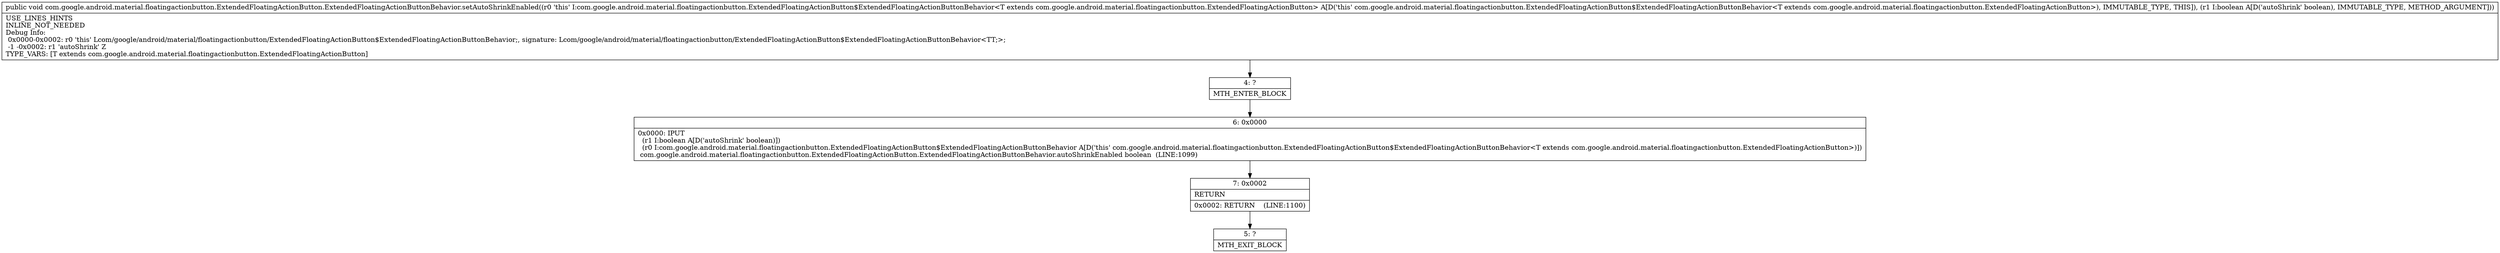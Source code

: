 digraph "CFG forcom.google.android.material.floatingactionbutton.ExtendedFloatingActionButton.ExtendedFloatingActionButtonBehavior.setAutoShrinkEnabled(Z)V" {
Node_4 [shape=record,label="{4\:\ ?|MTH_ENTER_BLOCK\l}"];
Node_6 [shape=record,label="{6\:\ 0x0000|0x0000: IPUT  \l  (r1 I:boolean A[D('autoShrink' boolean)])\l  (r0 I:com.google.android.material.floatingactionbutton.ExtendedFloatingActionButton$ExtendedFloatingActionButtonBehavior A[D('this' com.google.android.material.floatingactionbutton.ExtendedFloatingActionButton$ExtendedFloatingActionButtonBehavior\<T extends com.google.android.material.floatingactionbutton.ExtendedFloatingActionButton\>)])\l com.google.android.material.floatingactionbutton.ExtendedFloatingActionButton.ExtendedFloatingActionButtonBehavior.autoShrinkEnabled boolean  (LINE:1099)\l}"];
Node_7 [shape=record,label="{7\:\ 0x0002|RETURN\l|0x0002: RETURN    (LINE:1100)\l}"];
Node_5 [shape=record,label="{5\:\ ?|MTH_EXIT_BLOCK\l}"];
MethodNode[shape=record,label="{public void com.google.android.material.floatingactionbutton.ExtendedFloatingActionButton.ExtendedFloatingActionButtonBehavior.setAutoShrinkEnabled((r0 'this' I:com.google.android.material.floatingactionbutton.ExtendedFloatingActionButton$ExtendedFloatingActionButtonBehavior\<T extends com.google.android.material.floatingactionbutton.ExtendedFloatingActionButton\> A[D('this' com.google.android.material.floatingactionbutton.ExtendedFloatingActionButton$ExtendedFloatingActionButtonBehavior\<T extends com.google.android.material.floatingactionbutton.ExtendedFloatingActionButton\>), IMMUTABLE_TYPE, THIS]), (r1 I:boolean A[D('autoShrink' boolean), IMMUTABLE_TYPE, METHOD_ARGUMENT]))  | USE_LINES_HINTS\lINLINE_NOT_NEEDED\lDebug Info:\l  0x0000\-0x0002: r0 'this' Lcom\/google\/android\/material\/floatingactionbutton\/ExtendedFloatingActionButton$ExtendedFloatingActionButtonBehavior;, signature: Lcom\/google\/android\/material\/floatingactionbutton\/ExtendedFloatingActionButton$ExtendedFloatingActionButtonBehavior\<TT;\>;\l  \-1 \-0x0002: r1 'autoShrink' Z\lTYPE_VARS: [T extends com.google.android.material.floatingactionbutton.ExtendedFloatingActionButton]\l}"];
MethodNode -> Node_4;Node_4 -> Node_6;
Node_6 -> Node_7;
Node_7 -> Node_5;
}

